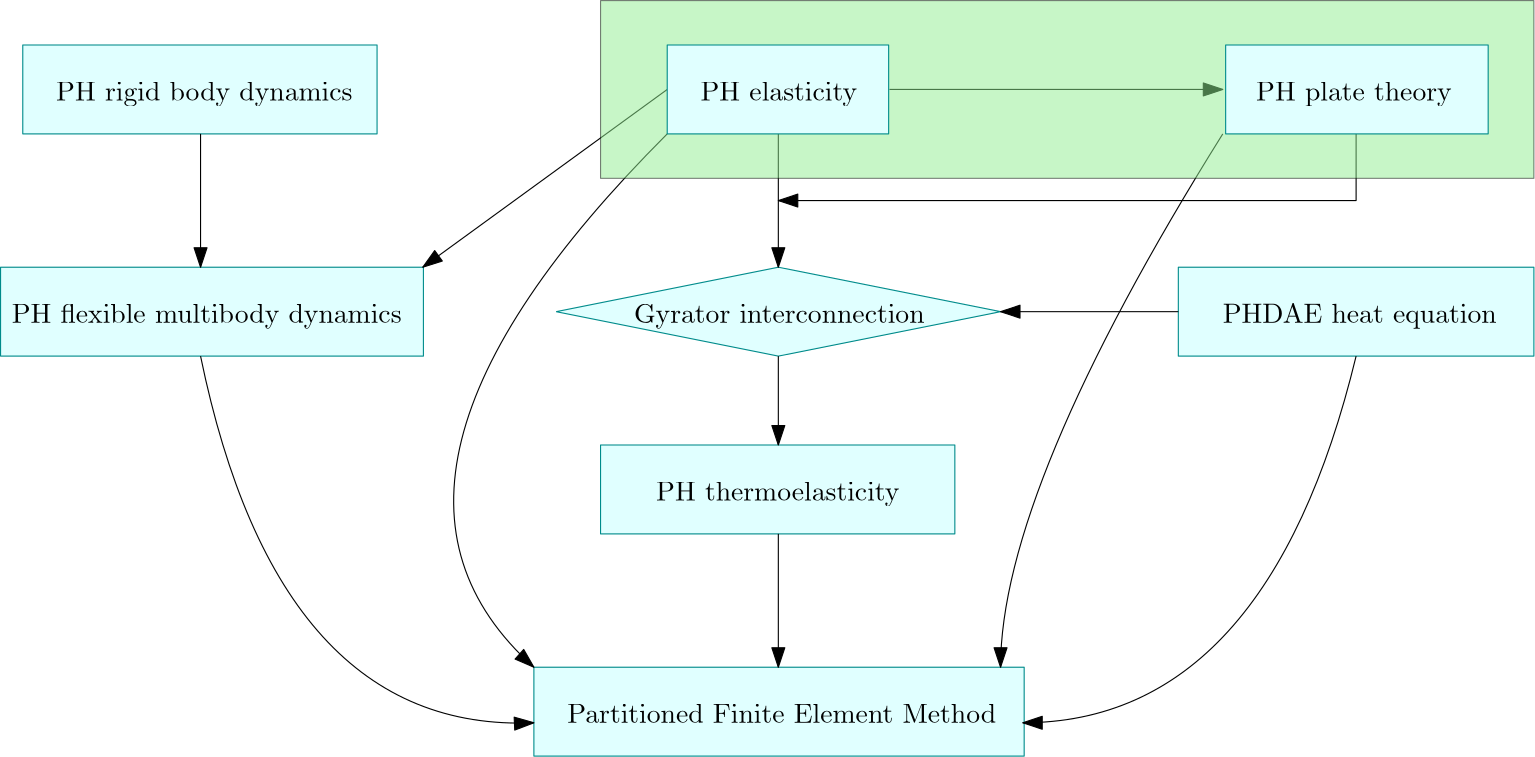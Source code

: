 <?xml version="1.0"?>
<!DOCTYPE ipe SYSTEM "ipe.dtd">
<ipe version="70206" creator="Ipe 7.2.9">
<info created="D:20200724180315" modified="D:20200923113336"/>
<ipestyle name="basic">
<symbol name="arrow/arc(spx)">
<path stroke="sym-stroke" fill="sym-stroke" pen="sym-pen">
0 0 m
-1 0.333 l
-1 -0.333 l
h
</path>
</symbol>
<symbol name="arrow/farc(spx)">
<path stroke="sym-stroke" fill="white" pen="sym-pen">
0 0 m
-1 0.333 l
-1 -0.333 l
h
</path>
</symbol>
<symbol name="arrow/ptarc(spx)">
<path stroke="sym-stroke" fill="sym-stroke" pen="sym-pen">
0 0 m
-1 0.333 l
-0.8 0 l
-1 -0.333 l
h
</path>
</symbol>
<symbol name="arrow/fptarc(spx)">
<path stroke="sym-stroke" fill="white" pen="sym-pen">
0 0 m
-1 0.333 l
-0.8 0 l
-1 -0.333 l
h
</path>
</symbol>
<symbol name="mark/circle(sx)" transformations="translations">
<path fill="sym-stroke">
0.6 0 0 0.6 0 0 e
0.4 0 0 0.4 0 0 e
</path>
</symbol>
<symbol name="mark/disk(sx)" transformations="translations">
<path fill="sym-stroke">
0.6 0 0 0.6 0 0 e
</path>
</symbol>
<symbol name="mark/fdisk(sfx)" transformations="translations">
<group>
<path fill="sym-fill">
0.5 0 0 0.5 0 0 e
</path>
<path fill="sym-stroke" fillrule="eofill">
0.6 0 0 0.6 0 0 e
0.4 0 0 0.4 0 0 e
</path>
</group>
</symbol>
<symbol name="mark/box(sx)" transformations="translations">
<path fill="sym-stroke" fillrule="eofill">
-0.6 -0.6 m
0.6 -0.6 l
0.6 0.6 l
-0.6 0.6 l
h
-0.4 -0.4 m
0.4 -0.4 l
0.4 0.4 l
-0.4 0.4 l
h
</path>
</symbol>
<symbol name="mark/square(sx)" transformations="translations">
<path fill="sym-stroke">
-0.6 -0.6 m
0.6 -0.6 l
0.6 0.6 l
-0.6 0.6 l
h
</path>
</symbol>
<symbol name="mark/fsquare(sfx)" transformations="translations">
<group>
<path fill="sym-fill">
-0.5 -0.5 m
0.5 -0.5 l
0.5 0.5 l
-0.5 0.5 l
h
</path>
<path fill="sym-stroke" fillrule="eofill">
-0.6 -0.6 m
0.6 -0.6 l
0.6 0.6 l
-0.6 0.6 l
h
-0.4 -0.4 m
0.4 -0.4 l
0.4 0.4 l
-0.4 0.4 l
h
</path>
</group>
</symbol>
<symbol name="mark/cross(sx)" transformations="translations">
<group>
<path fill="sym-stroke">
-0.43 -0.57 m
0.57 0.43 l
0.43 0.57 l
-0.57 -0.43 l
h
</path>
<path fill="sym-stroke">
-0.43 0.57 m
0.57 -0.43 l
0.43 -0.57 l
-0.57 0.43 l
h
</path>
</group>
</symbol>
<symbol name="arrow/fnormal(spx)">
<path stroke="sym-stroke" fill="white" pen="sym-pen">
0 0 m
-1 0.333 l
-1 -0.333 l
h
</path>
</symbol>
<symbol name="arrow/pointed(spx)">
<path stroke="sym-stroke" fill="sym-stroke" pen="sym-pen">
0 0 m
-1 0.333 l
-0.8 0 l
-1 -0.333 l
h
</path>
</symbol>
<symbol name="arrow/fpointed(spx)">
<path stroke="sym-stroke" fill="white" pen="sym-pen">
0 0 m
-1 0.333 l
-0.8 0 l
-1 -0.333 l
h
</path>
</symbol>
<symbol name="arrow/linear(spx)">
<path stroke="sym-stroke" pen="sym-pen">
-1 0.333 m
0 0 l
-1 -0.333 l
</path>
</symbol>
<symbol name="arrow/fdouble(spx)">
<path stroke="sym-stroke" fill="white" pen="sym-pen">
0 0 m
-1 0.333 l
-1 -0.333 l
h
-1 0 m
-2 0.333 l
-2 -0.333 l
h
</path>
</symbol>
<symbol name="arrow/double(spx)">
<path stroke="sym-stroke" fill="sym-stroke" pen="sym-pen">
0 0 m
-1 0.333 l
-1 -0.333 l
h
-1 0 m
-2 0.333 l
-2 -0.333 l
h
</path>
</symbol>
<pen name="heavier" value="0.8"/>
<pen name="fat" value="1.2"/>
<pen name="ultrafat" value="2"/>
<symbolsize name="large" value="5"/>
<symbolsize name="small" value="2"/>
<symbolsize name="tiny" value="1.1"/>
<arrowsize name="large" value="10"/>
<arrowsize name="small" value="5"/>
<arrowsize name="tiny" value="3"/>
<color name="red" value="1 0 0"/>
<color name="green" value="0 1 0"/>
<color name="blue" value="0 0 1"/>
<color name="yellow" value="1 1 0"/>
<color name="orange" value="1 0.647 0"/>
<color name="gold" value="1 0.843 0"/>
<color name="purple" value="0.627 0.125 0.941"/>
<color name="gray" value="0.745"/>
<color name="brown" value="0.647 0.165 0.165"/>
<color name="navy" value="0 0 0.502"/>
<color name="pink" value="1 0.753 0.796"/>
<color name="seagreen" value="0.18 0.545 0.341"/>
<color name="turquoise" value="0.251 0.878 0.816"/>
<color name="violet" value="0.933 0.51 0.933"/>
<color name="darkblue" value="0 0 0.545"/>
<color name="darkcyan" value="0 0.545 0.545"/>
<color name="darkgray" value="0.663"/>
<color name="darkgreen" value="0 0.392 0"/>
<color name="darkmagenta" value="0.545 0 0.545"/>
<color name="darkorange" value="1 0.549 0"/>
<color name="darkred" value="0.545 0 0"/>
<color name="lightblue" value="0.678 0.847 0.902"/>
<color name="lightcyan" value="0.878 1 1"/>
<color name="lightgray" value="0.827"/>
<color name="lightgreen" value="0.565 0.933 0.565"/>
<color name="lightyellow" value="1 1 0.878"/>
<dashstyle name="dashed" value="[4] 0"/>
<dashstyle name="dotted" value="[1 3] 0"/>
<dashstyle name="dash dotted" value="[4 2 1 2] 0"/>
<dashstyle name="dash dot dotted" value="[4 2 1 2 1 2] 0"/>
<textsize name="large" value="\large"/>
<textsize name="Large" value="\Large"/>
<textsize name="LARGE" value="\LARGE"/>
<textsize name="huge" value="\huge"/>
<textsize name="Huge" value="\Huge"/>
<textsize name="small" value="\small"/>
<textsize name="footnote" value="\footnotesize"/>
<textsize name="tiny" value="\tiny"/>
<textstyle name="center" begin="\begin{center}" end="\end{center}"/>
<textstyle name="itemize" begin="\begin{itemize}" end="\end{itemize}"/>
<textstyle name="item" begin="\begin{itemize}\item{}" end="\end{itemize}"/>
<gridsize name="4 pts" value="4"/>
<gridsize name="8 pts (~3 mm)" value="8"/>
<gridsize name="16 pts (~6 mm)" value="16"/>
<gridsize name="32 pts (~12 mm)" value="32"/>
<gridsize name="10 pts (~3.5 mm)" value="10"/>
<gridsize name="20 pts (~7 mm)" value="20"/>
<gridsize name="14 pts (~5 mm)" value="14"/>
<gridsize name="28 pts (~10 mm)" value="28"/>
<gridsize name="56 pts (~20 mm)" value="56"/>
<anglesize name="90 deg" value="90"/>
<anglesize name="60 deg" value="60"/>
<anglesize name="45 deg" value="45"/>
<anglesize name="30 deg" value="30"/>
<anglesize name="22.5 deg" value="22.5"/>
<opacity name="10%" value="0.1"/>
<opacity name="30%" value="0.3"/>
<opacity name="50%" value="0.5"/>
<opacity name="75%" value="0.75"/>
<tiling name="falling" angle="-60" step="4" width="1"/>
<tiling name="rising" angle="30" step="4" width="1"/>
</ipestyle>
<page>
<layer name="alpha"/>
<view layers="alpha" active="alpha"/>
<path layer="alpha" matrix="0.996429 0 0 0.666667 -175.257 266.667" stroke="darkcyan" fill="lightcyan">
208 800 m
208 752 l
336 752 l
336 800 l
h
</path>
<path matrix="1 0 0 1 16 0" stroke="darkcyan" fill="lightcyan">
432 720 m
432 688 l
560 688 l
560 720 l
h
</path>
<path matrix="0.996429 0 0 0.666667 32.7429 122.667" stroke="darkcyan" fill="lightcyan">
208 800 m
208 752 l
336 752 l
336 800 l
h
</path>
<text matrix="1 0 0 1 12 -72" transformations="translations" pos="248 708" stroke="black" type="label" width="87.671" height="6.926" depth="1.93" valign="baseline">PH thermoelasticity</text>
<text matrix="1 0 0 1 -32 -4" transformations="translations" pos="496 704" stroke="black" type="label" width="98.658" height="6.926" depth="1.93" valign="baseline">PHDAE heat equation</text>
<path matrix="1.37893 0 0 0.666667 -70.8172 42.667" stroke="darkcyan" fill="lightcyan">
208 800 m
208 752 l
336 752 l
336 800 l
h
</path>
<text matrix="1 0 0 1 16 -32" transformations="translations" pos="212 588" stroke="black" type="label" width="154.587" height="6.918" depth="0" valign="baseline">Partitioned Finite Element Method</text>
<path matrix="1 0 0 1 48 0" stroke="darkcyan" fill="lightcyan">
176 704 m
256 720 l
336 704 l
256 688 l
176 704 l
</path>
<path matrix="1 0 0 1 48 0" stroke="black" arrow="normal/normal">
256 768 m
256 720 l
</path>
<path matrix="1 0 0 1 48 0" stroke="black" arrow="normal/normal">
256 688 m
256 656 l
</path>
<text matrix="1 0 0 1 -4 -8" transformations="translations" pos="48 788" stroke="black" type="label" width="106.767" height="6.926" depth="1.93" valign="baseline">PH rigid body dynamics</text>
<path matrix="1.18929 0 0 0.666667 -223.371 186.667" stroke="darkcyan" fill="lightcyan">
208 800 m
208 752 l
336 752 l
336 800 l
h
</path>
<text matrix="1 0 0 1 -28 -8" transformations="translations" pos="56 708" stroke="black" type="label" width="140.501" height="6.926" depth="1.93" valign="baseline">PH flexible multibody dynamics</text>
<path matrix="1 0 0 1 16 0" stroke="black" arrow="normal/normal">
80 768 m
80 720 l
</path>
<path matrix="1 0 0 1 16 0" stroke="black" arrow="normal/normal">
328 784 m
448 784 l
</path>
<path matrix="1 0 0 1 16 0" stroke="black" arrow="normal/normal">
496 768 m
496 744 l
288 744 l
</path>
<path matrix="1 0 0 1 16 0" stroke="black" arrow="normal/normal">
248 784 m
160 720 l
</path>
<path matrix="1 0 0 1 16 0" stroke="black" arrow="normal/normal">
248 768 m
124 644
200 576 c
</path>
<path matrix="1 0 0 1 16 0" stroke="black" arrow="normal/normal">
80 688 m
108 552
200 556 c
</path>
<path matrix="1 0 0 1 16 0" stroke="black" arrow="normal/normal">
448 768 m
368 640
368 576 c
</path>
<path matrix="1 0 0 1 16 0" stroke="black" arrow="normal/normal">
496 688 m
464 556
376 556 c
</path>
<path matrix="1 0 0 1 16 0" stroke="black" arrow="normal/normal">
288 624 m
288 576 l
</path>
<path matrix="1 0 0 1 16 0" stroke="black" arrow="normal/normal">
432 704 m
368 704 l
</path>
<text matrix="1 0 0 1 -52 40" transformations="translations" pos="304 660" stroke="black" type="label" width="104.76" height="6.815" depth="1.93" valign="baseline">Gyrator interconnection</text>
<path matrix="1 0 0 0.8 0 150.4" stroke="black" fill="lightgreen" opacity="50%">
240 832 m
240 752 l
576 752 l
576 832 l
h
</path>
<path matrix="0.622767 0 0 0.666667 134.465 266.667" stroke="darkcyan" fill="lightcyan">
208 800 m
208 752 l
336 752 l
336 800 l
h
</path>
<text matrix="1 0 0 1 56 0" transformations="translations" pos="220 780" stroke="black" type="label" width="56.372" height="6.926" depth="1.93" valign="baseline">PH elasticity</text>
<path matrix="0.738335 0 0 0.666667 311.462 266.667" stroke="darkcyan" fill="lightcyan">
208 800 m
208 752 l
336 752 l
336 800 l
h
</path>
<text matrix="1 0 0 1 4 4" transformations="translations" pos="472 776" stroke="black" type="label" width="70.458" height="6.926" depth="1.93" valign="baseline">PH plate theory</text>
</page>
</ipe>

